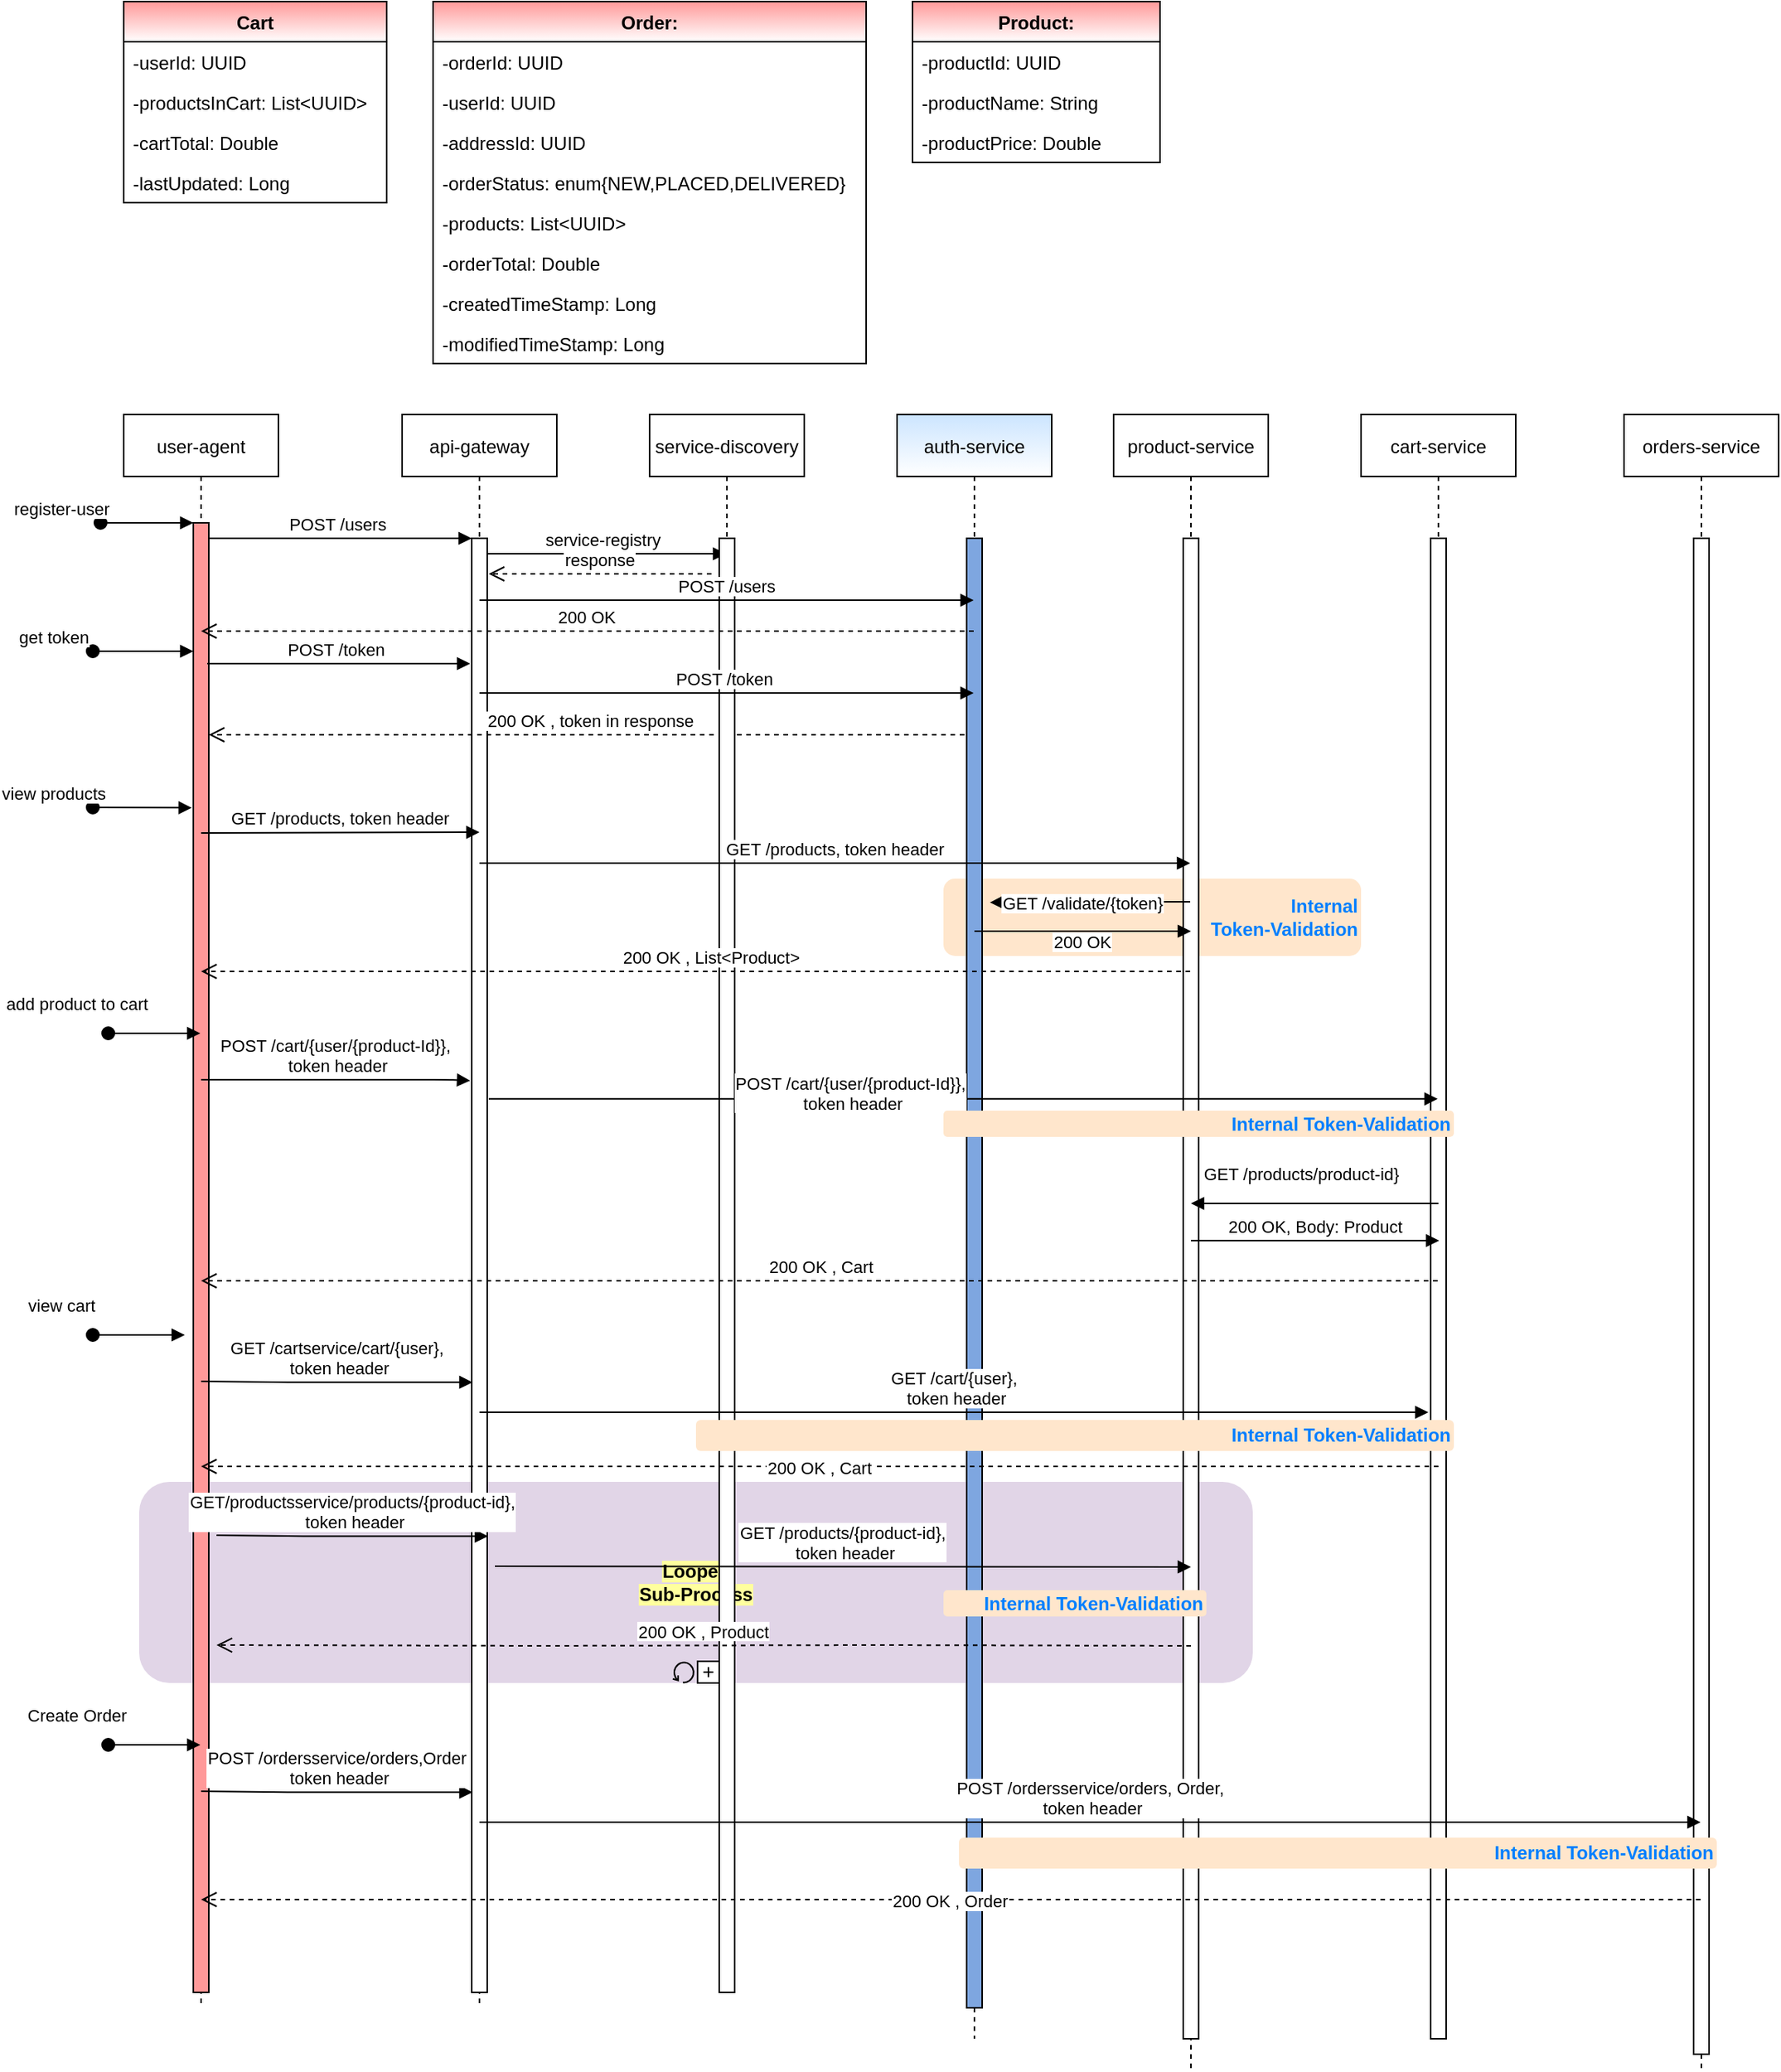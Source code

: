 <mxfile version="13.6.2" type="device"><diagram id="kgpKYQtTHZ0yAKxKKP6v" name="Page-1"><mxGraphModel dx="2272" dy="1922" grid="1" gridSize="10" guides="1" tooltips="1" connect="1" arrows="1" fold="1" page="1" pageScale="1" pageWidth="850" pageHeight="1100" math="0" shadow="0"><root><mxCell id="0"/><mxCell id="1" parent="0"/><mxCell id="0YmwTWfJ1A-Dv3SQc45F-30" value="&lt;b&gt;&lt;font color=&quot;#007fff&quot;&gt;Internal &lt;br&gt;Token-Validation&lt;/font&gt;&lt;/b&gt;" style="rounded=1;whiteSpace=wrap;html=1;align=right;fillColor=#ffe6cc;strokeColor=none;" vertex="1" parent="1"><mxGeometry x="330" y="470" width="270" height="50" as="geometry"/></mxCell><mxCell id="0YmwTWfJ1A-Dv3SQc45F-17" value="&lt;b style=&quot;background-color: rgb(255 , 255 , 158)&quot;&gt;Looped&lt;br&gt;Sub-Process&lt;/b&gt;" style="html=1;whiteSpace=wrap;rounded=1;dropTarget=0;fillColor=#e1d5e7;strokeColor=none;" vertex="1" parent="1"><mxGeometry x="-190" y="860" width="720" height="130" as="geometry"/></mxCell><mxCell id="0YmwTWfJ1A-Dv3SQc45F-18" value="" style="html=1;shape=mxgraph.bpmn.loop;outlineConnect=0;" vertex="1" parent="0YmwTWfJ1A-Dv3SQc45F-17"><mxGeometry x="0.5" y="1" width="14" height="14" relative="1" as="geometry"><mxPoint x="-15" y="-14" as="offset"/></mxGeometry></mxCell><mxCell id="0YmwTWfJ1A-Dv3SQc45F-19" value="" style="html=1;shape=plus;" vertex="1" parent="0YmwTWfJ1A-Dv3SQc45F-17"><mxGeometry x="0.5" y="1" width="14" height="14" relative="1" as="geometry"><mxPoint x="1" y="-14" as="offset"/></mxGeometry></mxCell><mxCell id="9Uvjw-tSfNIo9jVJ35Cl-6" value="service-registry" style="verticalAlign=bottom;endArrow=block;shadow=0;strokeWidth=1;" parent="1" target="9Uvjw-tSfNIo9jVJ35Cl-1" edge="1"><mxGeometry relative="1" as="geometry"><mxPoint x="30" y="260.0" as="sourcePoint"/><mxPoint x="181" y="258" as="targetPoint"/></mxGeometry></mxCell><mxCell id="3nuBFxr9cyL0pnOWT2aG-1" value="user-agent" style="shape=umlLifeline;perimeter=lifelinePerimeter;container=1;collapsible=0;recursiveResize=0;rounded=0;shadow=0;strokeWidth=1;" parent="1" vertex="1"><mxGeometry x="-200" y="170" width="100" height="1030" as="geometry"/></mxCell><mxCell id="3nuBFxr9cyL0pnOWT2aG-2" value="" style="points=[];perimeter=orthogonalPerimeter;rounded=0;shadow=0;strokeWidth=1;fillColor=#FF9999;" parent="3nuBFxr9cyL0pnOWT2aG-1" vertex="1"><mxGeometry x="45" y="70" width="10" height="950" as="geometry"/></mxCell><mxCell id="3nuBFxr9cyL0pnOWT2aG-3" value="register-user" style="verticalAlign=bottom;startArrow=oval;endArrow=block;startSize=8;shadow=0;strokeWidth=1;" parent="3nuBFxr9cyL0pnOWT2aG-1" target="3nuBFxr9cyL0pnOWT2aG-2" edge="1"><mxGeometry x="-1" y="-25" relative="1" as="geometry"><mxPoint x="-15" y="70" as="sourcePoint"/><mxPoint x="-25" y="-25" as="offset"/></mxGeometry></mxCell><mxCell id="3nuBFxr9cyL0pnOWT2aG-5" value="api-gateway" style="shape=umlLifeline;perimeter=lifelinePerimeter;container=1;collapsible=0;recursiveResize=0;rounded=0;shadow=0;strokeWidth=1;" parent="1" vertex="1"><mxGeometry x="-20" y="170" width="100" height="1030" as="geometry"/></mxCell><mxCell id="3nuBFxr9cyL0pnOWT2aG-6" value="" style="points=[];perimeter=orthogonalPerimeter;rounded=0;shadow=0;strokeWidth=1;" parent="3nuBFxr9cyL0pnOWT2aG-5" vertex="1"><mxGeometry x="45" y="80" width="10" height="940" as="geometry"/></mxCell><mxCell id="3nuBFxr9cyL0pnOWT2aG-7" value="200 OK , token in response" style="verticalAlign=bottom;endArrow=open;dashed=1;endSize=8;shadow=0;strokeWidth=1;" parent="1" edge="1"><mxGeometry relative="1" as="geometry"><mxPoint x="-145" y="377" as="targetPoint"/><mxPoint x="349.5" y="377" as="sourcePoint"/><Array as="points"><mxPoint x="120" y="377"/></Array></mxGeometry></mxCell><mxCell id="3nuBFxr9cyL0pnOWT2aG-8" value="POST /users " style="verticalAlign=bottom;endArrow=block;entryX=0;entryY=0;shadow=0;strokeWidth=1;" parent="1" source="3nuBFxr9cyL0pnOWT2aG-2" target="3nuBFxr9cyL0pnOWT2aG-6" edge="1"><mxGeometry relative="1" as="geometry"><mxPoint x="-45" y="250" as="sourcePoint"/></mxGeometry></mxCell><mxCell id="9Uvjw-tSfNIo9jVJ35Cl-1" value="service-discovery" style="shape=umlLifeline;perimeter=lifelinePerimeter;container=1;collapsible=0;recursiveResize=0;rounded=0;shadow=0;strokeWidth=1;" parent="1" vertex="1"><mxGeometry x="140" y="170" width="100" height="1020" as="geometry"/></mxCell><mxCell id="9Uvjw-tSfNIo9jVJ35Cl-2" value="" style="points=[];perimeter=orthogonalPerimeter;rounded=0;shadow=0;strokeWidth=1;" parent="9Uvjw-tSfNIo9jVJ35Cl-1" vertex="1"><mxGeometry x="45" y="80" width="10" height="940" as="geometry"/></mxCell><mxCell id="9Uvjw-tSfNIo9jVJ35Cl-3" value="auth-service" style="shape=umlLifeline;perimeter=lifelinePerimeter;container=1;collapsible=0;recursiveResize=0;rounded=0;shadow=0;strokeWidth=1;fillColor=#CCE5FF;gradientColor=#ffffff;" parent="1" vertex="1"><mxGeometry x="300" y="170" width="100" height="1050" as="geometry"/></mxCell><mxCell id="9Uvjw-tSfNIo9jVJ35Cl-4" value="" style="points=[];perimeter=orthogonalPerimeter;rounded=0;shadow=0;strokeWidth=1;fillColor=#7EA6E0;" parent="9Uvjw-tSfNIo9jVJ35Cl-3" vertex="1"><mxGeometry x="45" y="80" width="10" height="950" as="geometry"/></mxCell><mxCell id="9Uvjw-tSfNIo9jVJ35Cl-5" value="200 OK" style="verticalAlign=bottom;endArrow=open;dashed=1;endSize=8;shadow=0;strokeWidth=1;" parent="1" source="9Uvjw-tSfNIo9jVJ35Cl-3" edge="1"><mxGeometry relative="1" as="geometry"><mxPoint x="-150" y="310.0" as="targetPoint"/><mxPoint x="20" y="310.0" as="sourcePoint"/></mxGeometry></mxCell><mxCell id="9Uvjw-tSfNIo9jVJ35Cl-7" value="response" style="verticalAlign=bottom;endArrow=open;dashed=1;endSize=8;shadow=0;strokeWidth=1;" parent="1" edge="1"><mxGeometry relative="1" as="geometry"><mxPoint x="36" y="273.0" as="targetPoint"/><mxPoint x="180" y="273" as="sourcePoint"/></mxGeometry></mxCell><mxCell id="9Uvjw-tSfNIo9jVJ35Cl-8" value="POST /users" style="verticalAlign=bottom;endArrow=block;shadow=0;strokeWidth=1;" parent="1" target="9Uvjw-tSfNIo9jVJ35Cl-3" edge="1"><mxGeometry x="0.002" relative="1" as="geometry"><mxPoint x="30" y="290.0" as="sourcePoint"/><mxPoint x="200" y="290.0" as="targetPoint"/><mxPoint as="offset"/></mxGeometry></mxCell><mxCell id="9Uvjw-tSfNIo9jVJ35Cl-12" value="POST /token " style="verticalAlign=bottom;endArrow=block;entryX=0;entryY=0;shadow=0;strokeWidth=1;" parent="1" edge="1"><mxGeometry relative="1" as="geometry"><mxPoint x="-146" y="331.0" as="sourcePoint"/><mxPoint x="24" y="331.0" as="targetPoint"/></mxGeometry></mxCell><mxCell id="9Uvjw-tSfNIo9jVJ35Cl-14" value="get token" style="verticalAlign=bottom;startArrow=oval;endArrow=block;startSize=8;shadow=0;strokeWidth=1;" parent="1" target="3nuBFxr9cyL0pnOWT2aG-2" edge="1"><mxGeometry x="-1" y="-25" relative="1" as="geometry"><mxPoint x="-220" y="323" as="sourcePoint"/><mxPoint x="-145" y="250" as="targetPoint"/><mxPoint x="-25" y="-25" as="offset"/></mxGeometry></mxCell><mxCell id="9Uvjw-tSfNIo9jVJ35Cl-15" value="product-service" style="shape=umlLifeline;perimeter=lifelinePerimeter;container=1;collapsible=0;recursiveResize=0;rounded=0;shadow=0;strokeWidth=1;" parent="1" vertex="1"><mxGeometry x="440" y="170" width="100" height="1070" as="geometry"/></mxCell><mxCell id="9Uvjw-tSfNIo9jVJ35Cl-16" value="" style="points=[];perimeter=orthogonalPerimeter;rounded=0;shadow=0;strokeWidth=1;" parent="9Uvjw-tSfNIo9jVJ35Cl-15" vertex="1"><mxGeometry x="45" y="80" width="10" height="970" as="geometry"/></mxCell><mxCell id="9Uvjw-tSfNIo9jVJ35Cl-25" value="200 OK" style="verticalAlign=bottom;endArrow=block;shadow=0;strokeWidth=1;" parent="9Uvjw-tSfNIo9jVJ35Cl-15" edge="1"><mxGeometry y="-16" relative="1" as="geometry"><mxPoint x="-90" y="334" as="sourcePoint"/><mxPoint x="50" y="334" as="targetPoint"/><mxPoint as="offset"/></mxGeometry></mxCell><mxCell id="9Uvjw-tSfNIo9jVJ35Cl-17" value="view products" style="verticalAlign=bottom;startArrow=oval;endArrow=block;startSize=8;shadow=0;strokeWidth=1;entryX=-0.1;entryY=0.42;entryDx=0;entryDy=0;entryPerimeter=0;" parent="1" edge="1"><mxGeometry x="-1" y="-25" relative="1" as="geometry"><mxPoint x="-220" y="424" as="sourcePoint"/><mxPoint x="-156" y="424.2" as="targetPoint"/><mxPoint x="-25" y="-25" as="offset"/></mxGeometry></mxCell><mxCell id="9Uvjw-tSfNIo9jVJ35Cl-18" value="GET /products, token header" style="verticalAlign=bottom;endArrow=block;entryX=0;entryY=0;shadow=0;strokeWidth=1;exitX=0.5;exitY=0.211;exitDx=0;exitDy=0;exitPerimeter=0;" parent="1" edge="1" source="3nuBFxr9cyL0pnOWT2aG-2"><mxGeometry relative="1" as="geometry"><mxPoint x="-140" y="440" as="sourcePoint"/><mxPoint x="30" y="440" as="targetPoint"/></mxGeometry></mxCell><mxCell id="9Uvjw-tSfNIo9jVJ35Cl-21" value="POST /token " style="verticalAlign=bottom;endArrow=block;shadow=0;strokeWidth=1;" parent="1" target="9Uvjw-tSfNIo9jVJ35Cl-3" edge="1"><mxGeometry relative="1" as="geometry"><mxPoint x="30" y="350" as="sourcePoint"/><mxPoint x="200" y="350" as="targetPoint"/></mxGeometry></mxCell><mxCell id="9Uvjw-tSfNIo9jVJ35Cl-22" value="GET /products, token header" style="verticalAlign=bottom;endArrow=block;shadow=0;strokeWidth=1;" parent="1" target="9Uvjw-tSfNIo9jVJ35Cl-15" edge="1"><mxGeometry relative="1" as="geometry"><mxPoint x="30" y="460" as="sourcePoint"/><mxPoint x="190" y="460" as="targetPoint"/></mxGeometry></mxCell><mxCell id="9Uvjw-tSfNIo9jVJ35Cl-26" value="200 OK , List&lt;Product&gt;" style="verticalAlign=bottom;endArrow=open;dashed=1;endSize=8;shadow=0;strokeWidth=1;" parent="1" source="9Uvjw-tSfNIo9jVJ35Cl-15" edge="1"><mxGeometry x="0.171" y="-65" relative="1" as="geometry"><mxPoint x="-150" y="530" as="targetPoint"/><mxPoint x="344.5" y="530" as="sourcePoint"/><Array as="points"><mxPoint x="115" y="530"/></Array><mxPoint x="65" y="65" as="offset"/></mxGeometry></mxCell><mxCell id="0YmwTWfJ1A-Dv3SQc45F-2" value="add product to cart" style="verticalAlign=bottom;startArrow=oval;endArrow=block;startSize=8;shadow=0;strokeWidth=1;" edge="1" parent="1" target="3nuBFxr9cyL0pnOWT2aG-1"><mxGeometry x="-1" y="22" relative="1" as="geometry"><mxPoint x="-210" y="570" as="sourcePoint"/><mxPoint x="-146" y="434.2" as="targetPoint"/><mxPoint x="-20" y="12" as="offset"/></mxGeometry></mxCell><mxCell id="0YmwTWfJ1A-Dv3SQc45F-3" value="POST /cart/{user/{product-Id}},&#10; token header" style="verticalAlign=bottom;endArrow=block;shadow=0;strokeWidth=1;entryX=-0.1;entryY=0.373;entryDx=0;entryDy=0;entryPerimeter=0;" edge="1" parent="1" source="3nuBFxr9cyL0pnOWT2aG-1" target="3nuBFxr9cyL0pnOWT2aG-6"><mxGeometry relative="1" as="geometry"><mxPoint x="-130" y="450" as="sourcePoint"/><mxPoint x="40" y="450" as="targetPoint"/><Array as="points"><mxPoint x="10" y="600"/></Array></mxGeometry></mxCell><mxCell id="0YmwTWfJ1A-Dv3SQc45F-4" value="cart-service" style="shape=umlLifeline;perimeter=lifelinePerimeter;container=1;collapsible=0;recursiveResize=0;rounded=0;shadow=0;strokeWidth=1;" vertex="1" parent="1"><mxGeometry x="600" y="170" width="100" height="1050" as="geometry"/></mxCell><mxCell id="0YmwTWfJ1A-Dv3SQc45F-5" value="" style="points=[];perimeter=orthogonalPerimeter;rounded=0;shadow=0;strokeWidth=1;" vertex="1" parent="0YmwTWfJ1A-Dv3SQc45F-4"><mxGeometry x="45" y="80" width="10" height="970" as="geometry"/></mxCell><mxCell id="0YmwTWfJ1A-Dv3SQc45F-7" value="POST /cart/{user/{product-Id}},&#10; token header" style="verticalAlign=bottom;endArrow=block;shadow=0;strokeWidth=1;exitX=1.1;exitY=0.243;exitDx=0;exitDy=0;exitPerimeter=0;" edge="1" parent="1"><mxGeometry x="-0.237" y="-12" relative="1" as="geometry"><mxPoint x="36" y="612.42" as="sourcePoint"/><mxPoint x="649.5" y="612.42" as="targetPoint"/><mxPoint as="offset"/></mxGeometry></mxCell><mxCell id="0YmwTWfJ1A-Dv3SQc45F-10" value="200 OK, Body: Product" style="verticalAlign=bottom;endArrow=block;shadow=0;strokeWidth=1;" edge="1" parent="1"><mxGeometry relative="1" as="geometry"><mxPoint x="490" y="704" as="sourcePoint"/><mxPoint x="650.5" y="704" as="targetPoint"/></mxGeometry></mxCell><mxCell id="0YmwTWfJ1A-Dv3SQc45F-11" value="GET /products/product-id}" style="verticalAlign=bottom;endArrow=block;shadow=0;strokeWidth=1;" edge="1" parent="1"><mxGeometry x="0.119" y="-10" relative="1" as="geometry"><mxPoint x="650" y="680" as="sourcePoint"/><mxPoint x="490" y="680" as="targetPoint"/><Array as="points"><mxPoint x="560.5" y="680"/></Array><mxPoint x="1" as="offset"/></mxGeometry></mxCell><mxCell id="0YmwTWfJ1A-Dv3SQc45F-12" value="200 OK , Cart" style="verticalAlign=bottom;endArrow=open;dashed=1;endSize=8;shadow=0;strokeWidth=1;" edge="1" parent="1" target="3nuBFxr9cyL0pnOWT2aG-1"><mxGeometry x="-0.001" relative="1" as="geometry"><mxPoint x="10" y="730" as="targetPoint"/><mxPoint x="649.5" y="730" as="sourcePoint"/><Array as="points"><mxPoint x="275" y="730"/></Array><mxPoint x="1" as="offset"/></mxGeometry></mxCell><mxCell id="0YmwTWfJ1A-Dv3SQc45F-13" value="view cart" style="verticalAlign=bottom;startArrow=oval;endArrow=block;startSize=8;shadow=0;strokeWidth=1;" edge="1" parent="1"><mxGeometry x="-1" y="22" relative="1" as="geometry"><mxPoint x="-220" y="765" as="sourcePoint"/><mxPoint x="-160.5" y="765" as="targetPoint"/><mxPoint x="-20" y="12" as="offset"/></mxGeometry></mxCell><mxCell id="0YmwTWfJ1A-Dv3SQc45F-14" value="GET /cartservice/cart/{user},&#10; token header" style="verticalAlign=bottom;endArrow=block;shadow=0;strokeWidth=1;exitX=0.9;exitY=0.239;exitDx=0;exitDy=0;exitPerimeter=0;" edge="1" parent="1"><mxGeometry relative="1" as="geometry"><mxPoint x="-150" y="795.0" as="sourcePoint"/><mxPoint x="25.5" y="795.62" as="targetPoint"/><Array as="points"><mxPoint x="-94" y="795.62"/></Array></mxGeometry></mxCell><mxCell id="0YmwTWfJ1A-Dv3SQc45F-15" value="GET /cart/{user},&#10; token header" style="verticalAlign=bottom;endArrow=block;shadow=0;strokeWidth=1;exitX=1.1;exitY=0.243;exitDx=0;exitDy=0;exitPerimeter=0;" edge="1" parent="1"><mxGeometry relative="1" as="geometry"><mxPoint x="30" y="815.0" as="sourcePoint"/><mxPoint x="643.5" y="815.0" as="targetPoint"/></mxGeometry></mxCell><mxCell id="0YmwTWfJ1A-Dv3SQc45F-16" value="200 OK , Cart" style="verticalAlign=bottom;endArrow=open;dashed=1;endSize=8;shadow=0;strokeWidth=1;" edge="1" parent="1"><mxGeometry y="10" relative="1" as="geometry"><mxPoint x="-150" y="850" as="targetPoint"/><mxPoint x="650" y="850" as="sourcePoint"/><Array as="points"><mxPoint x="275.5" y="850"/></Array><mxPoint as="offset"/></mxGeometry></mxCell><mxCell id="0YmwTWfJ1A-Dv3SQc45F-26" value="GET/productsservice/products/{product-id},&#10; token header" style="verticalAlign=bottom;endArrow=block;shadow=0;strokeWidth=1;exitX=0.9;exitY=0.239;exitDx=0;exitDy=0;exitPerimeter=0;" edge="1" parent="1"><mxGeometry relative="1" as="geometry"><mxPoint x="-140" y="894.5" as="sourcePoint"/><mxPoint x="35.5" y="895.12" as="targetPoint"/><Array as="points"><mxPoint x="-84" y="895.12"/></Array></mxGeometry></mxCell><mxCell id="0YmwTWfJ1A-Dv3SQc45F-27" value="GET /products/{product-id},&#10; token header" style="verticalAlign=bottom;endArrow=block;shadow=0;strokeWidth=1;exitX=1.1;exitY=0.243;exitDx=0;exitDy=0;exitPerimeter=0;" edge="1" parent="1"><mxGeometry relative="1" as="geometry"><mxPoint x="40" y="914.5" as="sourcePoint"/><mxPoint x="490" y="915" as="targetPoint"/></mxGeometry></mxCell><mxCell id="0YmwTWfJ1A-Dv3SQc45F-28" value="200 OK , Product" style="verticalAlign=bottom;endArrow=open;dashed=1;endSize=8;shadow=0;strokeWidth=1;" edge="1" parent="1"><mxGeometry relative="1" as="geometry"><mxPoint x="-140" y="965.5" as="targetPoint"/><mxPoint x="490" y="966" as="sourcePoint"/><Array as="points"><mxPoint x="285.5" y="965.5"/><mxPoint x="70" y="966"/></Array><mxPoint as="offset"/></mxGeometry></mxCell><mxCell id="0YmwTWfJ1A-Dv3SQc45F-32" value="GET /validate/{token}" style="verticalAlign=bottom;endArrow=block;shadow=0;strokeWidth=1;entryX=1.5;entryY=0.16;entryDx=0;entryDy=0;entryPerimeter=0;" edge="1" parent="1"><mxGeometry x="0.382" y="22" relative="1" as="geometry"><mxPoint x="489.5" y="485" as="sourcePoint"/><mxPoint x="360" y="485.4" as="targetPoint"/><Array as="points"><mxPoint x="400" y="485"/></Array><mxPoint x="20" y="-12" as="offset"/></mxGeometry></mxCell><mxCell id="0YmwTWfJ1A-Dv3SQc45F-33" value="&lt;b&gt;&lt;font color=&quot;#007fff&quot;&gt;Internal Token-Validation&lt;/font&gt;&lt;/b&gt;" style="rounded=1;whiteSpace=wrap;html=1;align=right;fillColor=#ffe6cc;strokeColor=none;" vertex="1" parent="1"><mxGeometry x="330" y="620" width="330" height="17" as="geometry"/></mxCell><mxCell id="0YmwTWfJ1A-Dv3SQc45F-35" value="&lt;b&gt;&lt;font color=&quot;#007fff&quot;&gt;Internal Token-Validation&lt;/font&gt;&lt;/b&gt;" style="rounded=1;whiteSpace=wrap;html=1;align=right;fillColor=#ffe6cc;strokeColor=none;" vertex="1" parent="1"><mxGeometry x="170" y="820" width="490" height="20" as="geometry"/></mxCell><mxCell id="0YmwTWfJ1A-Dv3SQc45F-36" value="&lt;b&gt;&lt;font color=&quot;#007fff&quot;&gt;Internal Token-Validation&lt;/font&gt;&lt;/b&gt;" style="rounded=1;whiteSpace=wrap;html=1;align=right;fillColor=#ffe6cc;strokeColor=none;" vertex="1" parent="1"><mxGeometry x="330" y="930" width="170" height="17" as="geometry"/></mxCell><mxCell id="0YmwTWfJ1A-Dv3SQc45F-37" value="Create Order" style="verticalAlign=bottom;startArrow=oval;endArrow=block;startSize=8;shadow=0;strokeWidth=1;" edge="1" parent="1"><mxGeometry x="-1" y="22" relative="1" as="geometry"><mxPoint x="-210" y="1030" as="sourcePoint"/><mxPoint x="-150.5" y="1030" as="targetPoint"/><mxPoint x="-20" y="12" as="offset"/></mxGeometry></mxCell><mxCell id="0YmwTWfJ1A-Dv3SQc45F-38" value="orders-service" style="shape=umlLifeline;perimeter=lifelinePerimeter;container=1;collapsible=0;recursiveResize=0;rounded=0;shadow=0;strokeWidth=1;" vertex="1" parent="1"><mxGeometry x="770" y="170" width="100" height="1070" as="geometry"/></mxCell><mxCell id="0YmwTWfJ1A-Dv3SQc45F-39" value="" style="points=[];perimeter=orthogonalPerimeter;rounded=0;shadow=0;strokeWidth=1;" vertex="1" parent="0YmwTWfJ1A-Dv3SQc45F-38"><mxGeometry x="45" y="80" width="10" height="980" as="geometry"/></mxCell><mxCell id="0YmwTWfJ1A-Dv3SQc45F-41" value="POST /ordersservice/orders,Order&#10; token header" style="verticalAlign=bottom;endArrow=block;shadow=0;strokeWidth=1;exitX=0.9;exitY=0.239;exitDx=0;exitDy=0;exitPerimeter=0;" edge="1" parent="1"><mxGeometry relative="1" as="geometry"><mxPoint x="-150" y="1060" as="sourcePoint"/><mxPoint x="25.5" y="1060.62" as="targetPoint"/><Array as="points"><mxPoint x="-94" y="1060.62"/></Array></mxGeometry></mxCell><mxCell id="0YmwTWfJ1A-Dv3SQc45F-42" value="POST /ordersservice/orders, Order,&#10; token header" style="verticalAlign=bottom;endArrow=block;shadow=0;strokeWidth=1;exitX=1.1;exitY=0.243;exitDx=0;exitDy=0;exitPerimeter=0;" edge="1" parent="1" target="0YmwTWfJ1A-Dv3SQc45F-38"><mxGeometry relative="1" as="geometry"><mxPoint x="30" y="1080" as="sourcePoint"/><mxPoint x="643.5" y="1080" as="targetPoint"/></mxGeometry></mxCell><mxCell id="0YmwTWfJ1A-Dv3SQc45F-43" value="&lt;b&gt;&lt;font color=&quot;#007fff&quot;&gt;Internal Token-Validation&lt;/font&gt;&lt;/b&gt;" style="rounded=1;whiteSpace=wrap;html=1;align=right;fillColor=#ffe6cc;strokeColor=none;" vertex="1" parent="1"><mxGeometry x="340" y="1090" width="490" height="20" as="geometry"/></mxCell><mxCell id="0YmwTWfJ1A-Dv3SQc45F-45" value="200 OK , Order" style="verticalAlign=bottom;endArrow=open;dashed=1;endSize=8;shadow=0;strokeWidth=1;" edge="1" parent="1" source="0YmwTWfJ1A-Dv3SQc45F-38"><mxGeometry y="10" relative="1" as="geometry"><mxPoint x="-150" y="1130" as="targetPoint"/><mxPoint x="650" y="1130" as="sourcePoint"/><Array as="points"><mxPoint x="275.5" y="1130"/></Array><mxPoint as="offset"/></mxGeometry></mxCell><mxCell id="0YmwTWfJ1A-Dv3SQc45F-96" value="Cart" style="swimlane;fontStyle=1;childLayout=stackLayout;horizontal=1;startSize=26;horizontalStack=0;resizeParent=1;resizeParentMax=0;resizeLast=0;collapsible=1;marginBottom=0;strokeColor=#000000;fillColor=#FF9999;gradientColor=#ffffff;" vertex="1" parent="1"><mxGeometry x="-200" y="-97" width="170" height="130" as="geometry"/></mxCell><mxCell id="0YmwTWfJ1A-Dv3SQc45F-97" value="-userId: UUID" style="text;strokeColor=none;fillColor=none;align=left;verticalAlign=top;spacingLeft=4;spacingRight=4;overflow=hidden;rotatable=0;points=[[0,0.5],[1,0.5]];portConstraint=eastwest;" vertex="1" parent="0YmwTWfJ1A-Dv3SQc45F-96"><mxGeometry y="26" width="170" height="26" as="geometry"/></mxCell><mxCell id="0YmwTWfJ1A-Dv3SQc45F-98" value="-productsInCart: List&lt;UUID&gt;" style="text;strokeColor=none;fillColor=none;align=left;verticalAlign=top;spacingLeft=4;spacingRight=4;overflow=hidden;rotatable=0;points=[[0,0.5],[1,0.5]];portConstraint=eastwest;" vertex="1" parent="0YmwTWfJ1A-Dv3SQc45F-96"><mxGeometry y="52" width="170" height="26" as="geometry"/></mxCell><mxCell id="0YmwTWfJ1A-Dv3SQc45F-99" value="-cartTotal: Double" style="text;strokeColor=none;fillColor=none;align=left;verticalAlign=top;spacingLeft=4;spacingRight=4;overflow=hidden;rotatable=0;points=[[0,0.5],[1,0.5]];portConstraint=eastwest;" vertex="1" parent="0YmwTWfJ1A-Dv3SQc45F-96"><mxGeometry y="78" width="170" height="26" as="geometry"/></mxCell><mxCell id="0YmwTWfJ1A-Dv3SQc45F-100" value="-lastUpdated: Long" style="text;strokeColor=none;fillColor=none;align=left;verticalAlign=top;spacingLeft=4;spacingRight=4;overflow=hidden;rotatable=0;points=[[0,0.5],[1,0.5]];portConstraint=eastwest;" vertex="1" parent="0YmwTWfJ1A-Dv3SQc45F-96"><mxGeometry y="104" width="170" height="26" as="geometry"/></mxCell><mxCell id="0YmwTWfJ1A-Dv3SQc45F-101" value="Order:" style="swimlane;fontStyle=1;childLayout=stackLayout;horizontal=1;startSize=26;horizontalStack=0;resizeParent=1;resizeParentMax=0;resizeLast=0;collapsible=1;marginBottom=0;strokeColor=#000000;fillColor=#FF9999;gradientColor=#ffffff;" vertex="1" parent="1"><mxGeometry y="-97" width="280" height="234" as="geometry"/></mxCell><mxCell id="0YmwTWfJ1A-Dv3SQc45F-102" value="-orderId: UUID" style="text;strokeColor=none;fillColor=none;align=left;verticalAlign=top;spacingLeft=4;spacingRight=4;overflow=hidden;rotatable=0;points=[[0,0.5],[1,0.5]];portConstraint=eastwest;" vertex="1" parent="0YmwTWfJ1A-Dv3SQc45F-101"><mxGeometry y="26" width="280" height="26" as="geometry"/></mxCell><mxCell id="0YmwTWfJ1A-Dv3SQc45F-103" value="-userId: UUID" style="text;strokeColor=none;fillColor=none;align=left;verticalAlign=top;spacingLeft=4;spacingRight=4;overflow=hidden;rotatable=0;points=[[0,0.5],[1,0.5]];portConstraint=eastwest;" vertex="1" parent="0YmwTWfJ1A-Dv3SQc45F-101"><mxGeometry y="52" width="280" height="26" as="geometry"/></mxCell><mxCell id="0YmwTWfJ1A-Dv3SQc45F-104" value="-addressId: UUID" style="text;strokeColor=none;fillColor=none;align=left;verticalAlign=top;spacingLeft=4;spacingRight=4;overflow=hidden;rotatable=0;points=[[0,0.5],[1,0.5]];portConstraint=eastwest;" vertex="1" parent="0YmwTWfJ1A-Dv3SQc45F-101"><mxGeometry y="78" width="280" height="26" as="geometry"/></mxCell><mxCell id="0YmwTWfJ1A-Dv3SQc45F-105" value="-orderStatus: enum{NEW,PLACED,DELIVERED}" style="text;strokeColor=none;fillColor=none;align=left;verticalAlign=top;spacingLeft=4;spacingRight=4;overflow=hidden;rotatable=0;points=[[0,0.5],[1,0.5]];portConstraint=eastwest;" vertex="1" parent="0YmwTWfJ1A-Dv3SQc45F-101"><mxGeometry y="104" width="280" height="26" as="geometry"/></mxCell><mxCell id="0YmwTWfJ1A-Dv3SQc45F-106" value="-products: List&lt;UUID&gt;" style="text;strokeColor=none;fillColor=none;align=left;verticalAlign=top;spacingLeft=4;spacingRight=4;overflow=hidden;rotatable=0;points=[[0,0.5],[1,0.5]];portConstraint=eastwest;" vertex="1" parent="0YmwTWfJ1A-Dv3SQc45F-101"><mxGeometry y="130" width="280" height="26" as="geometry"/></mxCell><mxCell id="0YmwTWfJ1A-Dv3SQc45F-107" value="-orderTotal: Double" style="text;strokeColor=none;fillColor=none;align=left;verticalAlign=top;spacingLeft=4;spacingRight=4;overflow=hidden;rotatable=0;points=[[0,0.5],[1,0.5]];portConstraint=eastwest;" vertex="1" parent="0YmwTWfJ1A-Dv3SQc45F-101"><mxGeometry y="156" width="280" height="26" as="geometry"/></mxCell><mxCell id="0YmwTWfJ1A-Dv3SQc45F-108" value="-createdTimeStamp: Long" style="text;strokeColor=none;fillColor=none;align=left;verticalAlign=top;spacingLeft=4;spacingRight=4;overflow=hidden;rotatable=0;points=[[0,0.5],[1,0.5]];portConstraint=eastwest;" vertex="1" parent="0YmwTWfJ1A-Dv3SQc45F-101"><mxGeometry y="182" width="280" height="26" as="geometry"/></mxCell><mxCell id="0YmwTWfJ1A-Dv3SQc45F-109" value="-modifiedTimeStamp: Long" style="text;strokeColor=none;fillColor=none;align=left;verticalAlign=top;spacingLeft=4;spacingRight=4;overflow=hidden;rotatable=0;points=[[0,0.5],[1,0.5]];portConstraint=eastwest;" vertex="1" parent="0YmwTWfJ1A-Dv3SQc45F-101"><mxGeometry y="208" width="280" height="26" as="geometry"/></mxCell><mxCell id="0YmwTWfJ1A-Dv3SQc45F-110" value="Product:" style="swimlane;fontStyle=1;childLayout=stackLayout;horizontal=1;startSize=26;horizontalStack=0;resizeParent=1;resizeParentMax=0;resizeLast=0;collapsible=1;marginBottom=0;strokeColor=#000000;fillColor=#FF9999;gradientColor=#ffffff;" vertex="1" parent="1"><mxGeometry x="310" y="-97" width="160" height="104" as="geometry"/></mxCell><mxCell id="0YmwTWfJ1A-Dv3SQc45F-111" value="-productId: UUID" style="text;strokeColor=none;fillColor=none;align=left;verticalAlign=top;spacingLeft=4;spacingRight=4;overflow=hidden;rotatable=0;points=[[0,0.5],[1,0.5]];portConstraint=eastwest;" vertex="1" parent="0YmwTWfJ1A-Dv3SQc45F-110"><mxGeometry y="26" width="160" height="26" as="geometry"/></mxCell><mxCell id="0YmwTWfJ1A-Dv3SQc45F-112" value="-productName: String" style="text;strokeColor=none;fillColor=none;align=left;verticalAlign=top;spacingLeft=4;spacingRight=4;overflow=hidden;rotatable=0;points=[[0,0.5],[1,0.5]];portConstraint=eastwest;" vertex="1" parent="0YmwTWfJ1A-Dv3SQc45F-110"><mxGeometry y="52" width="160" height="26" as="geometry"/></mxCell><mxCell id="0YmwTWfJ1A-Dv3SQc45F-113" value="-productPrice: Double" style="text;strokeColor=none;fillColor=none;align=left;verticalAlign=top;spacingLeft=4;spacingRight=4;overflow=hidden;rotatable=0;points=[[0,0.5],[1,0.5]];portConstraint=eastwest;" vertex="1" parent="0YmwTWfJ1A-Dv3SQc45F-110"><mxGeometry y="78" width="160" height="26" as="geometry"/></mxCell></root></mxGraphModel></diagram></mxfile>